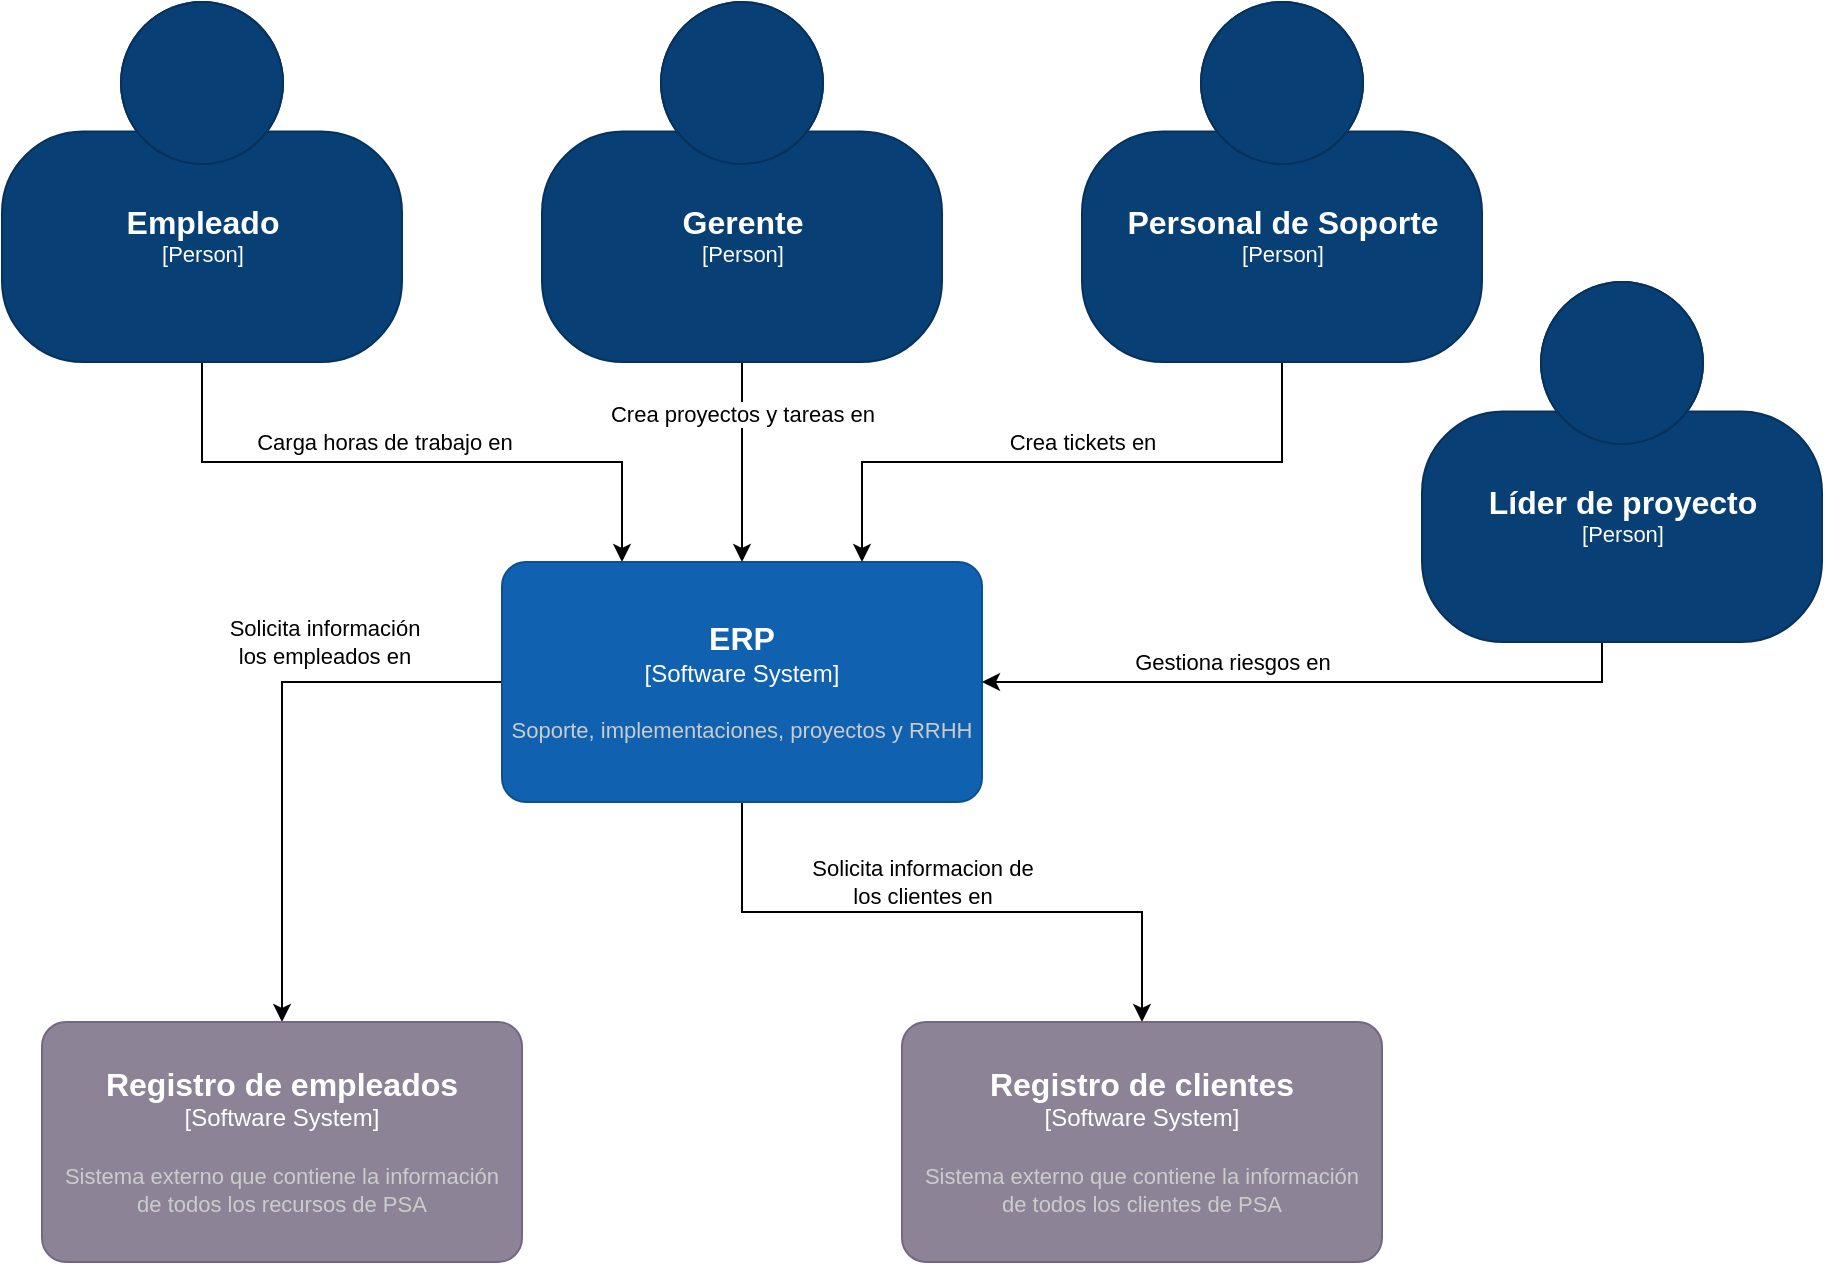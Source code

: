 <mxfile version="20.0.4" type="google" pages="3"><diagram id="c2gQHl9K0qtkYRjDoqpb" name="Nivel 1"><mxGraphModel grid="1" page="0" gridSize="10" guides="1" tooltips="1" connect="1" arrows="1" fold="1" pageScale="1" pageWidth="827" pageHeight="1169" math="0" shadow="0"><root><mxCell id="0"/><mxCell id="1" parent="0"/><mxCell id="YZ6VbFQ10BgJy-KJIsJB-1" style="edgeStyle=orthogonalEdgeStyle;rounded=0;orthogonalLoop=1;jettySize=auto;html=1;entryX=0.25;entryY=0;entryDx=0;entryDy=0;entryPerimeter=0;exitX=0.5;exitY=1;exitDx=0;exitDy=0;exitPerimeter=0;" edge="1" parent="1" source="YZ6VbFQ10BgJy-KJIsJB-3" target="YZ6VbFQ10BgJy-KJIsJB-4"><mxGeometry relative="1" as="geometry"/></mxCell><mxCell id="YZ6VbFQ10BgJy-KJIsJB-2" value="Carga horas de trabajo en" style="edgeLabel;html=1;align=center;verticalAlign=middle;resizable=0;points=[];" connectable="0" vertex="1" parent="YZ6VbFQ10BgJy-KJIsJB-1"><mxGeometry x="-0.242" y="-2" relative="1" as="geometry"><mxPoint x="23" y="-12" as="offset"/></mxGeometry></mxCell><object placeholders="1" c4Name="Empleado" c4Type="Person" c4Description="" label="&lt;font style=&quot;font-size: 16px&quot;&gt;&lt;b&gt;%c4Name%&lt;/b&gt;&lt;/font&gt;&lt;div&gt;[%c4Type%]&lt;/div&gt;&lt;br&gt;&lt;div&gt;&lt;font style=&quot;font-size: 11px&quot;&gt;&lt;font color=&quot;#cccccc&quot;&gt;%c4Description%&lt;/font&gt;&lt;/div&gt;" id="YZ6VbFQ10BgJy-KJIsJB-3"><mxCell style="html=1;fontSize=11;dashed=0;whitespace=wrap;fillColor=#083F75;strokeColor=#06315C;fontColor=#ffffff;shape=mxgraph.c4.person2;align=center;metaEdit=1;points=[[0.5,0,0],[1,0.5,0],[1,0.75,0],[0.75,1,0],[0.5,1,0],[0.25,1,0],[0,0.75,0],[0,0.5,0]];resizable=0;" vertex="1" parent="1"><mxGeometry x="1680" y="-720" width="200" height="180" as="geometry"/></mxCell></object><mxCell id="YZ6VbFQ10BgJy-KJIsJB-22" style="edgeStyle=orthogonalEdgeStyle;rounded=0;orthogonalLoop=1;jettySize=auto;html=1;entryX=0.5;entryY=0;entryDx=0;entryDy=0;entryPerimeter=0;" edge="1" parent="1" source="YZ6VbFQ10BgJy-KJIsJB-4" target="VNffRWnI5bsdoVJlmkHN-1"><mxGeometry relative="1" as="geometry"><mxPoint x="1820" y="-220" as="targetPoint"/><Array as="points"><mxPoint x="1820" y="-380"/></Array></mxGeometry></mxCell><mxCell id="YZ6VbFQ10BgJy-KJIsJB-23" value="&lt;div&gt;Solicita información&lt;/div&gt;&lt;div&gt;los empleados en&lt;br&gt;&lt;/div&gt;" style="edgeLabel;html=1;align=center;verticalAlign=middle;resizable=0;points=[];" connectable="0" vertex="1" parent="YZ6VbFQ10BgJy-KJIsJB-22"><mxGeometry x="-0.25" relative="1" as="geometry"><mxPoint x="16" y="-20" as="offset"/></mxGeometry></mxCell><mxCell id="VNffRWnI5bsdoVJlmkHN-3" style="edgeStyle=orthogonalEdgeStyle;rounded=0;orthogonalLoop=1;jettySize=auto;html=1;" edge="1" parent="1" source="YZ6VbFQ10BgJy-KJIsJB-4" target="VNffRWnI5bsdoVJlmkHN-2"><mxGeometry relative="1" as="geometry"/></mxCell><object placeholders="1" c4Name="ERP " c4Type="Software System" c4Description="Soporte, implementaciones, proyectos y RRHH" label="&lt;font style=&quot;font-size: 16px&quot;&gt;&lt;b&gt;%c4Name%&lt;/b&gt;&lt;/font&gt;&lt;div&gt;[%c4Type%]&lt;/div&gt;&lt;br&gt;&lt;div&gt;&lt;font style=&quot;font-size: 11px&quot;&gt;&lt;font color=&quot;#cccccc&quot;&gt;%c4Description%&lt;/font&gt;&lt;/div&gt;" id="YZ6VbFQ10BgJy-KJIsJB-4"><mxCell style="rounded=1;whiteSpace=wrap;html=1;labelBackgroundColor=none;fillColor=#1061B0;fontColor=#ffffff;align=center;arcSize=10;strokeColor=#0D5091;metaEdit=1;resizable=0;points=[[0.25,0,0],[0.5,0,0],[0.75,0,0],[1,0.25,0],[1,0.5,0],[1,0.75,0],[0.75,1,0],[0.5,1,0],[0.25,1,0],[0,0.75,0],[0,0.5,0],[0,0.25,0]];" vertex="1" parent="1"><mxGeometry x="1930" y="-440" width="240" height="120" as="geometry"/></mxCell></object><mxCell id="YZ6VbFQ10BgJy-KJIsJB-5" style="edgeStyle=orthogonalEdgeStyle;rounded=0;orthogonalLoop=1;jettySize=auto;html=1;" edge="1" parent="1" source="YZ6VbFQ10BgJy-KJIsJB-7" target="YZ6VbFQ10BgJy-KJIsJB-4"><mxGeometry relative="1" as="geometry"/></mxCell><mxCell id="YZ6VbFQ10BgJy-KJIsJB-6" value="&lt;div&gt;Crea proyectos y tareas en&lt;/div&gt;" style="edgeLabel;html=1;align=center;verticalAlign=middle;resizable=0;points=[];" connectable="0" vertex="1" parent="YZ6VbFQ10BgJy-KJIsJB-5"><mxGeometry x="-0.223" y="-1" relative="1" as="geometry"><mxPoint x="1" y="-13" as="offset"/></mxGeometry></mxCell><object placeholders="1" c4Name="Gerente" c4Type="Person" c4Description="" label="&lt;font style=&quot;font-size: 16px&quot;&gt;&lt;b&gt;%c4Name%&lt;/b&gt;&lt;/font&gt;&lt;div&gt;[%c4Type%]&lt;/div&gt;&lt;br&gt;&lt;div&gt;&lt;font style=&quot;font-size: 11px&quot;&gt;&lt;font color=&quot;#cccccc&quot;&gt;%c4Description%&lt;/font&gt;&lt;/div&gt;" id="YZ6VbFQ10BgJy-KJIsJB-7"><mxCell style="html=1;fontSize=11;dashed=0;whitespace=wrap;fillColor=#083F75;strokeColor=#06315C;fontColor=#ffffff;shape=mxgraph.c4.person2;align=center;metaEdit=1;points=[[0.5,0,0],[1,0.5,0],[1,0.75,0],[0.75,1,0],[0.5,1,0],[0.25,1,0],[0,0.75,0],[0,0.5,0]];resizable=0;" vertex="1" parent="1"><mxGeometry x="1950" y="-720" width="200" height="180" as="geometry"/></mxCell></object><mxCell id="YZ6VbFQ10BgJy-KJIsJB-8" style="edgeStyle=orthogonalEdgeStyle;rounded=0;orthogonalLoop=1;jettySize=auto;html=1;entryX=0.75;entryY=0;entryDx=0;entryDy=0;entryPerimeter=0;exitX=0.5;exitY=1;exitDx=0;exitDy=0;exitPerimeter=0;" edge="1" parent="1" source="YZ6VbFQ10BgJy-KJIsJB-10" target="YZ6VbFQ10BgJy-KJIsJB-4"><mxGeometry relative="1" as="geometry"><Array as="points"><mxPoint x="2320" y="-490"/><mxPoint x="2110" y="-490"/></Array></mxGeometry></mxCell><mxCell id="YZ6VbFQ10BgJy-KJIsJB-9" value="Crea tickets en" style="edgeLabel;html=1;align=center;verticalAlign=middle;resizable=0;points=[];" connectable="0" vertex="1" parent="YZ6VbFQ10BgJy-KJIsJB-8"><mxGeometry x="0.213" y="1" relative="1" as="geometry"><mxPoint x="38" y="-11" as="offset"/></mxGeometry></mxCell><object placeholders="1" c4Name="Personal de Soporte" c4Type="Person" c4Description="" label="&lt;font style=&quot;font-size: 16px&quot;&gt;&lt;b&gt;%c4Name%&lt;/b&gt;&lt;/font&gt;&lt;div&gt;[%c4Type%]&lt;/div&gt;&lt;br&gt;&lt;div&gt;&lt;font style=&quot;font-size: 11px&quot;&gt;&lt;font color=&quot;#cccccc&quot;&gt;%c4Description%&lt;/font&gt;&lt;/div&gt;" id="YZ6VbFQ10BgJy-KJIsJB-10"><mxCell style="html=1;fontSize=11;dashed=0;whitespace=wrap;fillColor=#083F75;strokeColor=#06315C;fontColor=#ffffff;shape=mxgraph.c4.person2;align=center;metaEdit=1;points=[[0.5,0,0],[1,0.5,0],[1,0.75,0],[0.75,1,0],[0.5,1,0],[0.25,1,0],[0,0.75,0],[0,0.5,0]];resizable=0;" vertex="1" parent="1"><mxGeometry x="2220" y="-720" width="200" height="180" as="geometry"/></mxCell></object><mxCell id="YZ6VbFQ10BgJy-KJIsJB-18" style="edgeStyle=orthogonalEdgeStyle;rounded=0;orthogonalLoop=1;jettySize=auto;html=1;entryX=1;entryY=0.5;entryDx=0;entryDy=0;entryPerimeter=0;" edge="1" parent="1" source="YZ6VbFQ10BgJy-KJIsJB-14" target="YZ6VbFQ10BgJy-KJIsJB-4"><mxGeometry relative="1" as="geometry"><Array as="points"><mxPoint x="2480" y="-380"/></Array></mxGeometry></mxCell><mxCell id="YZ6VbFQ10BgJy-KJIsJB-19" value="Gestiona riesgos en" style="edgeLabel;html=1;align=center;verticalAlign=middle;resizable=0;points=[];" connectable="0" vertex="1" parent="YZ6VbFQ10BgJy-KJIsJB-18"><mxGeometry x="0.244" y="1" relative="1" as="geometry"><mxPoint y="-11" as="offset"/></mxGeometry></mxCell><object placeholders="1" c4Name="Líder de proyecto" c4Type="Person" c4Description="" label="&lt;font style=&quot;font-size: 16px&quot;&gt;&lt;b&gt;%c4Name%&lt;/b&gt;&lt;/font&gt;&lt;div&gt;[%c4Type%]&lt;/div&gt;&lt;br&gt;&lt;div&gt;&lt;font style=&quot;font-size: 11px&quot;&gt;&lt;font color=&quot;#cccccc&quot;&gt;%c4Description%&lt;/font&gt;&lt;/div&gt;" id="YZ6VbFQ10BgJy-KJIsJB-14"><mxCell style="html=1;fontSize=11;dashed=0;whitespace=wrap;fillColor=#083F75;strokeColor=#06315C;fontColor=#ffffff;shape=mxgraph.c4.person2;align=center;metaEdit=1;points=[[0.5,0,0],[1,0.5,0],[1,0.75,0],[0.75,1,0],[0.5,1,0],[0.25,1,0],[0,0.75,0],[0,0.5,0]];resizable=0;" vertex="1" parent="1"><mxGeometry x="2390" y="-580" width="200" height="180" as="geometry"/></mxCell></object><object placeholders="1" c4Name="Registro de empleados" c4Type="Software System" c4Description="Sistema externo que contiene la información&#xA;de todos los recursos de PSA" label="&lt;font style=&quot;font-size: 16px&quot;&gt;&lt;b&gt;%c4Name%&lt;/b&gt;&lt;/font&gt;&lt;div&gt;[%c4Type%]&lt;/div&gt;&lt;br&gt;&lt;div&gt;&lt;font style=&quot;font-size: 11px&quot;&gt;&lt;font color=&quot;#cccccc&quot;&gt;%c4Description%&lt;/font&gt;&lt;/div&gt;" id="VNffRWnI5bsdoVJlmkHN-1"><mxCell style="rounded=1;whiteSpace=wrap;html=1;labelBackgroundColor=none;fillColor=#8C8496;fontColor=#ffffff;align=center;arcSize=10;strokeColor=#736782;metaEdit=1;resizable=0;points=[[0.25,0,0],[0.5,0,0],[0.75,0,0],[1,0.25,0],[1,0.5,0],[1,0.75,0],[0.75,1,0],[0.5,1,0],[0.25,1,0],[0,0.75,0],[0,0.5,0],[0,0.25,0]];" vertex="1" parent="1"><mxGeometry x="1700" y="-210" width="240" height="120" as="geometry"/></mxCell></object><object placeholders="1" c4Name="Registro de clientes" c4Type="Software System" c4Description="Sistema externo que contiene la información&#xA;de todos los clientes de PSA" label="&lt;font style=&quot;font-size: 16px&quot;&gt;&lt;b&gt;%c4Name%&lt;/b&gt;&lt;/font&gt;&lt;div&gt;[%c4Type%]&lt;/div&gt;&lt;br&gt;&lt;div&gt;&lt;font style=&quot;font-size: 11px&quot;&gt;&lt;font color=&quot;#cccccc&quot;&gt;%c4Description%&lt;/font&gt;&lt;/div&gt;" id="VNffRWnI5bsdoVJlmkHN-2"><mxCell style="rounded=1;whiteSpace=wrap;html=1;labelBackgroundColor=none;fillColor=#8C8496;fontColor=#ffffff;align=center;arcSize=10;strokeColor=#736782;metaEdit=1;resizable=0;points=[[0.25,0,0],[0.5,0,0],[0.75,0,0],[1,0.25,0],[1,0.5,0],[1,0.75,0],[0.75,1,0],[0.5,1,0],[0.25,1,0],[0,0.75,0],[0,0.5,0],[0,0.25,0]];" vertex="1" parent="1"><mxGeometry x="2130" y="-210" width="240" height="120" as="geometry"/></mxCell></object><mxCell id="5siQgLDPJXGJTKqJ56ab-1" value="Solicita informacion de&lt;br&gt;los clientes en" style="edgeLabel;html=1;align=center;verticalAlign=middle;resizable=0;points=[];" connectable="0" vertex="1" parent="1"><mxGeometry x="2140" y="-280" as="geometry"/></mxCell></root></mxGraphModel></diagram><diagram id="Klw5wzh-Q7AFigB8cBhD" name="Nivel 2"><mxGraphModel grid="1" page="0" gridSize="10" guides="1" tooltips="1" connect="1" arrows="1" fold="1" pageScale="1" pageWidth="827" pageHeight="1169" math="0" shadow="0"><root><mxCell id="0"/><mxCell id="1" parent="0"/><mxCell id="RcrQ2dLJQvS3OSSPdKC--1" style="edgeStyle=orthogonalEdgeStyle;rounded=0;orthogonalLoop=1;jettySize=auto;html=1;" edge="1" parent="1" source="RcrQ2dLJQvS3OSSPdKC--2" target="RcrQ2dLJQvS3OSSPdKC--23"><mxGeometry relative="1" as="geometry"><mxPoint x="220" y="40" as="targetPoint"/></mxGeometry></mxCell><object placeholders="1" c4Name="Empleado de PSA" c4Type="Person" c4Description="" label="&lt;font style=&quot;font-size: 16px&quot;&gt;&lt;b&gt;%c4Name%&lt;/b&gt;&lt;/font&gt;&lt;div&gt;[%c4Type%]&lt;/div&gt;&lt;br&gt;&lt;div&gt;&lt;font style=&quot;font-size: 11px&quot;&gt;&lt;font color=&quot;#cccccc&quot;&gt;%c4Description%&lt;/font&gt;&lt;/div&gt;" id="RcrQ2dLJQvS3OSSPdKC--2"><mxCell style="html=1;fontSize=11;dashed=0;whitespace=wrap;fillColor=#083F75;strokeColor=#06315C;fontColor=#ffffff;shape=mxgraph.c4.person2;align=center;metaEdit=1;points=[[0.5,0,0],[1,0.5,0],[1,0.75,0],[0.75,1,0],[0.5,1,0],[0.25,1,0],[0,0.75,0],[0,0.5,0]];resizable=0;" vertex="1" parent="1"><mxGeometry x="120" y="-280" width="200" height="180" as="geometry"/></mxCell></object><object placeholders="1" c4Name="Registro de empleados" c4Type="Software System" c4Description="Sistema externo que contiene la información&#xA;de todos los recursos de PSA" label="&lt;font style=&quot;font-size: 16px&quot;&gt;&lt;b&gt;%c4Name%&lt;/b&gt;&lt;/font&gt;&lt;div&gt;[%c4Type%]&lt;/div&gt;&lt;br&gt;&lt;div&gt;&lt;font style=&quot;font-size: 11px&quot;&gt;&lt;font color=&quot;#cccccc&quot;&gt;%c4Description%&lt;/font&gt;&lt;/div&gt;" id="RcrQ2dLJQvS3OSSPdKC--3"><mxCell style="rounded=1;whiteSpace=wrap;html=1;labelBackgroundColor=none;fillColor=#8C8496;fontColor=#ffffff;align=center;arcSize=10;strokeColor=#736782;metaEdit=1;resizable=0;points=[[0.25,0,0],[0.5,0,0],[0.75,0,0],[1,0.25,0],[1,0.5,0],[1,0.75,0],[0.75,1,0],[0.5,1,0],[0.25,1,0],[0,0.75,0],[0,0.5,0],[0,0.25,0]];" vertex="1" parent="1"><mxGeometry x="-500" y="-210" width="240" height="120" as="geometry"/></mxCell></object><mxCell id="RcrQ2dLJQvS3OSSPdKC--4" style="edgeStyle=orthogonalEdgeStyle;rounded=0;orthogonalLoop=1;jettySize=auto;html=1;entryX=0;entryY=0.5;entryDx=0;entryDy=0;entryPerimeter=0;exitX=1;exitY=0.5;exitDx=0;exitDy=0;exitPerimeter=0;" edge="1" parent="1" source="RcrQ2dLJQvS3OSSPdKC--8" target="RcrQ2dLJQvS3OSSPdKC--31"><mxGeometry relative="1" as="geometry"><Array as="points"><mxPoint x="850" y="170"/><mxPoint x="850" y="170"/></Array></mxGeometry></mxCell><mxCell id="RcrQ2dLJQvS3OSSPdKC--5" value="&lt;div&gt;Lee y&amp;nbsp;&lt;/div&gt;&lt;div&gt;escribe a&lt;/div&gt;" style="edgeLabel;html=1;align=center;verticalAlign=middle;resizable=0;points=[];" connectable="0" vertex="1" parent="RcrQ2dLJQvS3OSSPdKC--4"><mxGeometry x="-0.247" y="-3" relative="1" as="geometry"><mxPoint x="-9" y="-7" as="offset"/></mxGeometry></mxCell><mxCell id="RcrQ2dLJQvS3OSSPdKC--6" style="edgeStyle=orthogonalEdgeStyle;rounded=0;orthogonalLoop=1;jettySize=auto;html=1;entryX=1;entryY=0.5;entryDx=0;entryDy=0;entryPerimeter=0;exitX=0.5;exitY=1;exitDx=0;exitDy=0;exitPerimeter=0;" edge="1" parent="1" source="RcrQ2dLJQvS3OSSPdKC--8" target="RcrQ2dLJQvS3OSSPdKC--13"><mxGeometry relative="1" as="geometry"><Array as="points"><mxPoint x="620" y="370"/></Array></mxGeometry></mxCell><mxCell id="RcrQ2dLJQvS3OSSPdKC--7" value="Crea tareas en" style="edgeLabel;html=1;align=center;verticalAlign=middle;resizable=0;points=[];" connectable="0" vertex="1" parent="RcrQ2dLJQvS3OSSPdKC--6"><mxGeometry x="0.052" y="-1" relative="1" as="geometry"><mxPoint x="-125" y="11" as="offset"/></mxGeometry></mxCell><mxCell id="lan6sknGLDDDb36CEByO-7" style="edgeStyle=orthogonalEdgeStyle;rounded=0;orthogonalLoop=1;jettySize=auto;html=1;exitX=0.75;exitY=0;exitDx=0;exitDy=0;exitPerimeter=0;entryX=0.5;entryY=1;entryDx=0;entryDy=0;entryPerimeter=0;fontSize=11;" edge="1" parent="1" source="RcrQ2dLJQvS3OSSPdKC--8" target="lan6sknGLDDDb36CEByO-5"><mxGeometry relative="1" as="geometry"><Array as="points"><mxPoint x="680" y="10"/><mxPoint x="850" y="10"/></Array></mxGeometry></mxCell><mxCell id="lan6sknGLDDDb36CEByO-8" value="Obtiene clientes desde" style="edgeLabel;html=1;align=center;verticalAlign=middle;resizable=0;points=[];fontSize=11;" connectable="0" vertex="1" parent="lan6sknGLDDDb36CEByO-7"><mxGeometry x="-0.553" y="4" relative="1" as="geometry"><mxPoint x="4" y="22" as="offset"/></mxGeometry></mxCell><object placeholders="1" c4Name="Modulo de Soporte" c4Type="Container" c4Technology="Fastapi" c4Description="Es el área responsable de atender consultas de los usuarios de los productos&#xA;y de supervisar la resolución de incidentes." label="&lt;font style=&quot;font-size: 16px&quot;&gt;&lt;b&gt;%c4Name%&lt;/b&gt;&lt;/font&gt;&lt;div&gt;[%c4Type%: %c4Technology%]&lt;/div&gt;&lt;br&gt;&lt;div&gt;&lt;font style=&quot;font-size: 11px&quot;&gt;&lt;font color=&quot;#E6E6E6&quot;&gt;%c4Description%&lt;/font&gt;&lt;/div&gt;" id="RcrQ2dLJQvS3OSSPdKC--8"><mxCell style="rounded=1;whiteSpace=wrap;html=1;fontSize=11;labelBackgroundColor=none;fillColor=#23A2D9;fontColor=#ffffff;align=center;arcSize=10;strokeColor=#0E7DAD;metaEdit=1;resizable=0;points=[[0.25,0,0],[0.5,0,0],[0.75,0,0],[1,0.25,0],[1,0.5,0],[1,0.75,0],[0.75,1,0],[0.5,1,0],[0.25,1,0],[0,0.75,0],[0,0.5,0],[0,0.25,0]];" vertex="1" parent="1"><mxGeometry x="500" y="110" width="240" height="120" as="geometry"/></mxCell></object><mxCell id="RcrQ2dLJQvS3OSSPdKC--9" style="edgeStyle=orthogonalEdgeStyle;rounded=0;orthogonalLoop=1;jettySize=auto;html=1;" edge="1" parent="1" source="RcrQ2dLJQvS3OSSPdKC--13" target="RcrQ2dLJQvS3OSSPdKC--34"><mxGeometry relative="1" as="geometry"/></mxCell><mxCell id="RcrQ2dLJQvS3OSSPdKC--10" value="Lee y escribe a" style="edgeLabel;html=1;align=center;verticalAlign=middle;resizable=0;points=[];" connectable="0" vertex="1" parent="RcrQ2dLJQvS3OSSPdKC--9"><mxGeometry x="-0.136" y="1" relative="1" as="geometry"><mxPoint x="-1" y="-1" as="offset"/></mxGeometry></mxCell><mxCell id="RcrQ2dLJQvS3OSSPdKC--11" style="edgeStyle=orthogonalEdgeStyle;rounded=0;orthogonalLoop=1;jettySize=auto;html=1;entryX=0.526;entryY=0.992;entryDx=0;entryDy=0;entryPerimeter=0;exitX=0;exitY=0.5;exitDx=0;exitDy=0;exitPerimeter=0;" edge="1" parent="1" source="RcrQ2dLJQvS3OSSPdKC--13" target="RcrQ2dLJQvS3OSSPdKC--17"><mxGeometry relative="1" as="geometry"><Array as="points"><mxPoint x="-214" y="370"/></Array><mxPoint x="630" y="230" as="sourcePoint"/></mxGeometry></mxCell><mxCell id="lan6sknGLDDDb36CEByO-4" value="&lt;font style=&quot;font-size: 11px;&quot;&gt;Asigna recursos de&lt;/font&gt;" style="edgeLabel;html=1;align=center;verticalAlign=middle;resizable=0;points=[];fontSize=13;" connectable="0" vertex="1" parent="RcrQ2dLJQvS3OSSPdKC--11"><mxGeometry x="-0.618" y="1" relative="1" as="geometry"><mxPoint x="-99" y="-1" as="offset"/></mxGeometry></mxCell><object placeholders="1" c4Name="Modulo de Proyectos" c4Type="Container" c4Technology="FastAPI" c4Description="Se encarga del manejo de proyectos  y administracion de tareas dentro de los proyectos." label="&lt;font style=&quot;font-size: 16px&quot;&gt;&lt;b&gt;%c4Name%&lt;/b&gt;&lt;/font&gt;&lt;div&gt;[%c4Type%: %c4Technology%]&lt;/div&gt;&lt;br&gt;&lt;div&gt;&lt;font style=&quot;font-size: 11px&quot;&gt;&lt;font color=&quot;#E6E6E6&quot;&gt;%c4Description%&lt;/font&gt;&lt;/div&gt;" id="RcrQ2dLJQvS3OSSPdKC--13"><mxCell style="rounded=1;whiteSpace=wrap;html=1;fontSize=11;labelBackgroundColor=none;fillColor=#23A2D9;fontColor=#ffffff;align=center;arcSize=10;strokeColor=#0E7DAD;metaEdit=1;resizable=0;points=[[0.25,0,0],[0.5,0,0],[0.75,0,0],[1,0.25,0],[1,0.5,0],[1,0.75,0],[0.75,1,0],[0.5,1,0],[0.25,1,0],[0,0.75,0],[0,0.5,0],[0,0.25,0]];" vertex="1" parent="1"><mxGeometry x="100" y="310" width="240" height="120" as="geometry"/></mxCell></object><mxCell id="RcrQ2dLJQvS3OSSPdKC--14" style="edgeStyle=orthogonalEdgeStyle;rounded=0;orthogonalLoop=1;jettySize=auto;html=1;" edge="1" parent="1" source="RcrQ2dLJQvS3OSSPdKC--17" target="RcrQ2dLJQvS3OSSPdKC--26"><mxGeometry relative="1" as="geometry"/></mxCell><mxCell id="StYJq3S582Ho-zK19889-1" value="Lee y escribe a" style="edgeLabel;html=1;align=center;verticalAlign=middle;resizable=0;points=[];" connectable="0" vertex="1" parent="RcrQ2dLJQvS3OSSPdKC--14"><mxGeometry x="-0.228" y="1" relative="1" as="geometry"><mxPoint x="-6" y="-1" as="offset"/></mxGeometry></mxCell><mxCell id="RcrQ2dLJQvS3OSSPdKC--16" style="edgeStyle=orthogonalEdgeStyle;rounded=0;orthogonalLoop=1;jettySize=auto;html=1;entryX=0.5;entryY=1;entryDx=0;entryDy=0;entryPerimeter=0;" edge="1" parent="1" source="RcrQ2dLJQvS3OSSPdKC--17" target="RcrQ2dLJQvS3OSSPdKC--3"><mxGeometry relative="1" as="geometry"><Array as="points"><mxPoint x="-280" y="-60"/><mxPoint x="-380" y="-60"/></Array></mxGeometry></mxCell><mxCell id="lan6sknGLDDDb36CEByO-6" value="Obtiene recursos&amp;nbsp;&lt;br&gt;de" style="edgeLabel;html=1;align=center;verticalAlign=middle;resizable=0;points=[];fontSize=11;" connectable="0" vertex="1" parent="RcrQ2dLJQvS3OSSPdKC--16"><mxGeometry x="-0.378" relative="1" as="geometry"><mxPoint as="offset"/></mxGeometry></mxCell><mxCell id="lan6sknGLDDDb36CEByO-3" style="edgeStyle=orthogonalEdgeStyle;rounded=0;orthogonalLoop=1;jettySize=auto;html=1;exitX=0.75;exitY=1;exitDx=0;exitDy=0;exitPerimeter=0;entryX=0;entryY=0.25;entryDx=0;entryDy=0;entryPerimeter=0;fontSize=13;" edge="1" parent="1" source="RcrQ2dLJQvS3OSSPdKC--17" target="RcrQ2dLJQvS3OSSPdKC--13"><mxGeometry relative="1" as="geometry"/></mxCell><mxCell id="StYJq3S582Ho-zK19889-2" value="Carga horas en tareas de&amp;nbsp;" style="edgeLabel;html=1;align=center;verticalAlign=middle;resizable=0;points=[];" connectable="0" vertex="1" parent="lan6sknGLDDDb36CEByO-3"><mxGeometry x="0.026" y="3" relative="1" as="geometry"><mxPoint as="offset"/></mxGeometry></mxCell><object placeholders="1" c4Name="Módulo de RRHH" c4Type="Container" c4Technology="FastAPI" c4Description="Módulo que lista todos los recursos de PSA y carga horas de los recursos a tareas" label="&lt;font style=&quot;font-size: 16px&quot;&gt;&lt;b&gt;%c4Name%&lt;/b&gt;&lt;/font&gt;&lt;div&gt;[%c4Type%: %c4Technology%]&lt;/div&gt;&lt;br&gt;&lt;div&gt;&lt;font style=&quot;font-size: 11px&quot;&gt;&lt;font color=&quot;#E6E6E6&quot;&gt;%c4Description%&lt;/font&gt;&lt;/div&gt;" id="RcrQ2dLJQvS3OSSPdKC--17"><mxCell style="rounded=1;whiteSpace=wrap;html=1;fontSize=11;labelBackgroundColor=none;fillColor=#23A2D9;fontColor=#ffffff;align=center;arcSize=10;strokeColor=#0E7DAD;metaEdit=1;resizable=0;points=[[0.25,0,0],[0.5,0,0],[0.75,0,0],[1,0.25,0],[1,0.5,0],[1,0.75,0],[0.75,1,0],[0.5,1,0],[0.25,1,0],[0,0.75,0],[0,0.5,0],[0,0.25,0]];" vertex="1" parent="1"><mxGeometry x="-340" y="140" width="240" height="120" as="geometry"/></mxCell></object><mxCell id="RcrQ2dLJQvS3OSSPdKC--18" style="edgeStyle=orthogonalEdgeStyle;rounded=0;orthogonalLoop=1;jettySize=auto;html=1;entryX=0.5;entryY=0;entryDx=0;entryDy=0;entryPerimeter=0;" edge="1" parent="1" source="RcrQ2dLJQvS3OSSPdKC--23" target="RcrQ2dLJQvS3OSSPdKC--17"><mxGeometry relative="1" as="geometry"/></mxCell><mxCell id="RcrQ2dLJQvS3OSSPdKC--19" value="&lt;div&gt;Obtiene recursos y horas cargadas de&lt;/div&gt;" style="edgeLabel;html=1;align=center;verticalAlign=middle;resizable=0;points=[];" connectable="0" vertex="1" parent="RcrQ2dLJQvS3OSSPdKC--18"><mxGeometry x="-0.07" y="2" relative="1" as="geometry"><mxPoint as="offset"/></mxGeometry></mxCell><mxCell id="RcrQ2dLJQvS3OSSPdKC--20" style="edgeStyle=orthogonalEdgeStyle;rounded=0;orthogonalLoop=1;jettySize=auto;html=1;entryX=0.5;entryY=0;entryDx=0;entryDy=0;entryPerimeter=0;exitX=1;exitY=0.5;exitDx=0;exitDy=0;exitPerimeter=0;" edge="1" parent="1" source="RcrQ2dLJQvS3OSSPdKC--23" target="RcrQ2dLJQvS3OSSPdKC--8"><mxGeometry relative="1" as="geometry"><Array as="points"><mxPoint x="620" y="60"/></Array></mxGeometry></mxCell><mxCell id="RcrQ2dLJQvS3OSSPdKC--21" value="&lt;div&gt;Obtiene tickets y productos desde&lt;/div&gt;" style="edgeLabel;html=1;align=center;verticalAlign=middle;resizable=0;points=[];" connectable="0" vertex="1" parent="RcrQ2dLJQvS3OSSPdKC--20"><mxGeometry x="-0.597" y="2" relative="1" as="geometry"><mxPoint x="54" y="12" as="offset"/></mxGeometry></mxCell><mxCell id="RcrQ2dLJQvS3OSSPdKC--22" style="edgeStyle=orthogonalEdgeStyle;rounded=0;orthogonalLoop=1;jettySize=auto;html=1;exitX=0.5;exitY=1;exitDx=0;exitDy=0;exitPerimeter=0;entryX=0.5;entryY=0;entryDx=0;entryDy=0;entryPerimeter=0;" edge="1" parent="1" source="RcrQ2dLJQvS3OSSPdKC--23" target="RcrQ2dLJQvS3OSSPdKC--13"><mxGeometry relative="1" as="geometry"><Array as="points"><mxPoint x="220" y="300"/><mxPoint x="220" y="300"/></Array><mxPoint x="230" y="300" as="targetPoint"/></mxGeometry></mxCell><mxCell id="lan6sknGLDDDb36CEByO-2" value="&lt;font style=&quot;font-size: 11px;&quot;&gt;Obtiene proyectos y tareas desde&lt;/font&gt;" style="edgeLabel;html=1;align=center;verticalAlign=middle;resizable=0;points=[];fontSize=13;" connectable="0" vertex="1" parent="RcrQ2dLJQvS3OSSPdKC--22"><mxGeometry x="-0.74" relative="1" as="geometry"><mxPoint y="45" as="offset"/></mxGeometry></mxCell><object placeholders="1" c4Name="Aplicación web" c4Type="Web" c4Technology="React y Typescript" c4Description="" label="&lt;font style=&quot;font-size: 16px&quot;&gt;&lt;b&gt;%c4Name%&lt;/b&gt;&lt;/font&gt;&lt;div&gt;[%c4Type%: %c4Technology%]&lt;/div&gt;&lt;br&gt;&lt;div&gt;&lt;font style=&quot;font-size: 11px&quot;&gt;&lt;font color=&quot;#E6E6E6&quot;&gt;%c4Description%&lt;/font&gt;&lt;/div&gt;" id="RcrQ2dLJQvS3OSSPdKC--23"><mxCell style="rounded=1;whiteSpace=wrap;html=1;fontSize=11;labelBackgroundColor=none;fillColor=#23A2D9;fontColor=#ffffff;align=center;arcSize=10;strokeColor=#0E7DAD;metaEdit=1;resizable=0;points=[[0.25,0,0],[0.5,0,0],[0.75,0,0],[1,0.25,0],[1,0.5,0],[1,0.75,0],[0.75,1,0],[0.5,1,0],[0.25,1,0],[0,0.75,0],[0,0.5,0],[0,0.25,0]];" vertex="1" parent="1"><mxGeometry x="100" width="240" height="120" as="geometry"/></mxCell></object><mxCell id="RcrQ2dLJQvS3OSSPdKC--24" style="edgeStyle=orthogonalEdgeStyle;rounded=0;orthogonalLoop=1;jettySize=auto;html=1;entryX=0.097;entryY=0.002;entryDx=0;entryDy=0;entryPerimeter=0;exitX=0.5;exitY=1;exitDx=0;exitDy=0;exitPerimeter=0;" edge="1" parent="1" source="RcrQ2dLJQvS3OSSPdKC--25" target="RcrQ2dLJQvS3OSSPdKC--23"><mxGeometry relative="1" as="geometry"><Array as="points"><mxPoint x="-10" y="-40"/><mxPoint x="123" y="-40"/></Array></mxGeometry></mxCell><object placeholders="1" c4Name="Personal de Soporte" c4Type="Person" c4Description="" label="&lt;font style=&quot;font-size: 16px&quot;&gt;&lt;b&gt;%c4Name%&lt;/b&gt;&lt;/font&gt;&lt;div&gt;[%c4Type%]&lt;/div&gt;&lt;br&gt;&lt;div&gt;&lt;font style=&quot;font-size: 11px&quot;&gt;&lt;font color=&quot;#cccccc&quot;&gt;%c4Description%&lt;/font&gt;&lt;/div&gt;" id="RcrQ2dLJQvS3OSSPdKC--25"><mxCell style="html=1;fontSize=11;dashed=0;whitespace=wrap;fillColor=#083F75;strokeColor=#06315C;fontColor=#ffffff;shape=mxgraph.c4.person2;align=center;metaEdit=1;points=[[0.5,0,0],[1,0.5,0],[1,0.75,0],[0.75,1,0],[0.5,1,0],[0.25,1,0],[0,0.75,0],[0,0.5,0]];resizable=0;" vertex="1" parent="1"><mxGeometry x="-110" y="-280" width="200" height="180" as="geometry"/></mxCell></object><object placeholders="1" c4Type="Database" c4Container="Container" c4Technology="PostgreSQL" c4Description="" label="&lt;font style=&quot;font-size: 16px&quot;&gt;&lt;b&gt;%c4Type%&lt;/font&gt;&lt;div&gt;[%c4Container%:&amp;nbsp;%c4Technology%]&lt;/div&gt;&lt;br&gt;&lt;div&gt;&lt;font style=&quot;font-size: 11px&quot;&gt;&lt;font color=&quot;#E6E6E6&quot;&gt;%c4Description%&lt;/font&gt;&lt;/div&gt;" id="RcrQ2dLJQvS3OSSPdKC--26"><mxCell style="shape=cylinder3;size=15;whiteSpace=wrap;html=1;boundedLbl=1;rounded=0;labelBackgroundColor=none;fillColor=#23A2D9;fontSize=12;fontColor=#ffffff;align=center;strokeColor=#0E7DAD;metaEdit=1;points=[[0.5,0,0],[1,0.25,0],[1,0.5,0],[1,0.75,0],[0.5,1,0],[0,0.75,0],[0,0.5,0],[0,0.25,0]];resizable=0;" vertex="1" parent="1"><mxGeometry x="-720" y="140" width="240" height="120" as="geometry"/></mxCell></object><mxCell id="RcrQ2dLJQvS3OSSPdKC--27" value="Carga horas de trabajo y &lt;br&gt;crea tareas en" style="edgeLabel;html=1;align=center;verticalAlign=middle;resizable=0;points=[];" connectable="0" vertex="1" parent="1"><mxGeometry x="219.997" y="-70" as="geometry"/></mxCell><mxCell id="RcrQ2dLJQvS3OSSPdKC--28" style="edgeStyle=orthogonalEdgeStyle;rounded=0;orthogonalLoop=1;jettySize=auto;html=1;entryX=0.821;entryY=0;entryDx=0;entryDy=0;entryPerimeter=0;" edge="1" parent="1" source="RcrQ2dLJQvS3OSSPdKC--30" target="RcrQ2dLJQvS3OSSPdKC--23"><mxGeometry relative="1" as="geometry"><Array as="points"><mxPoint x="450" y="-50"/><mxPoint x="297" y="-50"/></Array></mxGeometry></mxCell><mxCell id="RcrQ2dLJQvS3OSSPdKC--29" value="Crea proyectos y&lt;br&gt;gestiona riesgos en" style="edgeLabel;html=1;align=center;verticalAlign=middle;resizable=0;points=[];" connectable="0" vertex="1" parent="RcrQ2dLJQvS3OSSPdKC--28"><mxGeometry x="-0.75" y="-2" relative="1" as="geometry"><mxPoint x="2" y="-12" as="offset"/></mxGeometry></mxCell><object placeholders="1" c4Name="Líder de proyecto" c4Type="Person" c4Description="" label="&lt;font style=&quot;font-size: 16px&quot;&gt;&lt;b&gt;%c4Name%&lt;/b&gt;&lt;/font&gt;&lt;div&gt;[%c4Type%]&lt;/div&gt;&lt;br&gt;&lt;div&gt;&lt;font style=&quot;font-size: 11px&quot;&gt;&lt;font color=&quot;#cccccc&quot;&gt;%c4Description%&lt;/font&gt;&lt;/div&gt;" id="RcrQ2dLJQvS3OSSPdKC--30"><mxCell style="html=1;fontSize=11;dashed=0;whitespace=wrap;fillColor=#083F75;strokeColor=#06315C;fontColor=#ffffff;shape=mxgraph.c4.person2;align=center;metaEdit=1;points=[[0.5,0,0],[1,0.5,0],[1,0.75,0],[0.75,1,0],[0.5,1,0],[0.25,1,0],[0,0.75,0],[0,0.5,0]];resizable=0;" vertex="1" parent="1"><mxGeometry x="350" y="-280" width="200" height="180" as="geometry"/></mxCell></object><object placeholders="1" c4Type="Database" c4Container="Container" c4Technology="Postgres" c4Description="" label="&lt;font style=&quot;font-size: 16px&quot;&gt;&lt;b&gt;%c4Type%&lt;/font&gt;&lt;div&gt;[%c4Container%:&amp;nbsp;%c4Technology%]&lt;/div&gt;&lt;br&gt;&lt;div&gt;&lt;font style=&quot;font-size: 11px&quot;&gt;&lt;font color=&quot;#E6E6E6&quot;&gt;%c4Description%&lt;/font&gt;&lt;/div&gt;" id="RcrQ2dLJQvS3OSSPdKC--31"><mxCell style="shape=cylinder3;size=15;whiteSpace=wrap;html=1;boundedLbl=1;rounded=0;labelBackgroundColor=none;fillColor=#23A2D9;fontSize=12;fontColor=#ffffff;align=center;strokeColor=#0E7DAD;metaEdit=1;points=[[0.5,0,0],[1,0.25,0],[1,0.5,0],[1,0.75,0],[0.5,1,0],[0,0.75,0],[0,0.5,0],[0,0.25,0]];resizable=0;" vertex="1" parent="1"><mxGeometry x="850" y="110" width="240" height="120" as="geometry"/></mxCell></object><object placeholders="1" c4Name="ERP" c4Type="" c4Application="Software" label="&lt;font style=&quot;font-size: 16px&quot;&gt;&lt;b&gt;&lt;div style=&quot;text-align: left&quot;&gt;%c4Name%&lt;/div&gt;&lt;/b&gt;&lt;/font&gt;&lt;div style=&quot;text-align: left&quot;&gt;[%c4Application%]&lt;/div&gt;" id="RcrQ2dLJQvS3OSSPdKC--32"><mxCell style="rounded=1;fontSize=11;whiteSpace=wrap;html=1;dashed=1;arcSize=20;fillColor=none;strokeColor=#666666;fontColor=#333333;labelBackgroundColor=none;align=left;verticalAlign=bottom;labelBorderColor=none;spacingTop=0;spacing=10;dashPattern=8 4;metaEdit=1;rotatable=0;perimeter=rectanglePerimeter;noLabel=0;labelPadding=0;allowArrows=0;connectable=0;expand=0;recursiveResize=0;editable=1;pointerEvents=0;absoluteArcSize=1;points=[[0.25,0,0],[0.5,0,0],[0.75,0,0],[1,0.25,0],[1,0.5,0],[1,0.75,0],[0.75,1,0],[0.5,1,0],[0.25,1,0],[0,0.75,0],[0,0.5,0],[0,0.25,0]];" vertex="1" parent="1"><mxGeometry x="-760" y="-30" width="1880" height="680" as="geometry"/></mxCell></object><mxCell id="RcrQ2dLJQvS3OSSPdKC--33" value="Crea tickets en" style="edgeLabel;html=1;align=center;verticalAlign=middle;resizable=0;points=[];" connectable="0" vertex="1" parent="1"><mxGeometry x="-9.095e-13" y="-70.0" as="geometry"><mxPoint x="-20" y="-6" as="offset"/></mxGeometry></mxCell><object placeholders="1" c4Type="Database" c4Container="Container" c4Technology="PostgreSQL" c4Description="" label="&lt;font style=&quot;font-size: 16px&quot;&gt;&lt;b&gt;%c4Type%&lt;/font&gt;&lt;div&gt;[%c4Container%:&amp;nbsp;%c4Technology%]&lt;/div&gt;&lt;br&gt;&lt;div&gt;&lt;font style=&quot;font-size: 11px&quot;&gt;&lt;font color=&quot;#E6E6E6&quot;&gt;%c4Description%&lt;/font&gt;&lt;/div&gt;" id="RcrQ2dLJQvS3OSSPdKC--34"><mxCell style="shape=cylinder3;size=15;whiteSpace=wrap;html=1;boundedLbl=1;rounded=0;labelBackgroundColor=none;fillColor=#23A2D9;fontSize=12;fontColor=#ffffff;align=center;strokeColor=#0E7DAD;metaEdit=1;points=[[0.5,0,0],[1,0.25,0],[1,0.5,0],[1,0.75,0],[0.5,1,0],[0,0.75,0],[0,0.5,0],[0,0.25,0]];resizable=0;" vertex="1" parent="1"><mxGeometry x="100" y="480" width="240" height="120" as="geometry"/></mxCell></object><object placeholders="1" c4Name="Registro de clientes" c4Type="Software System" c4Description="Sistema externo que contiene la información&#xA;de todos los clientes de PSA" label="&lt;font style=&quot;font-size: 16px&quot;&gt;&lt;b&gt;%c4Name%&lt;/b&gt;&lt;/font&gt;&lt;div&gt;[%c4Type%]&lt;/div&gt;&lt;br&gt;&lt;div&gt;&lt;font style=&quot;font-size: 11px&quot;&gt;&lt;font color=&quot;#cccccc&quot;&gt;%c4Description%&lt;/font&gt;&lt;/div&gt;" id="lan6sknGLDDDb36CEByO-5"><mxCell style="rounded=1;whiteSpace=wrap;html=1;labelBackgroundColor=none;fillColor=#8C8496;fontColor=#ffffff;align=center;arcSize=10;strokeColor=#736782;metaEdit=1;resizable=0;points=[[0.25,0,0],[0.5,0,0],[0.75,0,0],[1,0.25,0],[1,0.5,0],[1,0.75,0],[0.75,1,0],[0.5,1,0],[0.25,1,0],[0,0.75,0],[0,0.5,0],[0,0.25,0]];" vertex="1" parent="1"><mxGeometry x="730" y="-210" width="240" height="120" as="geometry"/></mxCell></object></root></mxGraphModel></diagram><diagram id="Z5JQrR8GXj4deYzGifGq" name="Modelo de dominio"><mxGraphModel grid="1" page="0" gridSize="10" guides="1" tooltips="1" connect="1" arrows="1" fold="1" pageScale="1" pageWidth="827" pageHeight="1169" background="none" math="0" shadow="0"><root><mxCell id="0"/><mxCell id="1" parent="0"/><mxCell id="_gqiYtscJoWbXVZoVgif-1" value="Cliente" style="swimlane;fontStyle=2;align=center;verticalAlign=top;childLayout=stackLayout;horizontal=1;startSize=26;horizontalStack=0;resizeParent=1;resizeLast=0;collapsible=1;marginBottom=0;rounded=0;shadow=0;strokeWidth=1;" vertex="1" parent="1"><mxGeometry x="-55" y="110" width="160" height="50" as="geometry"><mxRectangle x="230" y="140" width="160" height="26" as="alternateBounds"/></mxGeometry></mxCell><mxCell id="_gqiYtscJoWbXVZoVgif-2" value="id {id}" style="text;align=left;verticalAlign=top;spacingLeft=4;spacingRight=4;overflow=hidden;rotatable=0;points=[[0,0.5],[1,0.5]];portConstraint=eastwest;" vertex="1" parent="_gqiYtscJoWbXVZoVgif-1"><mxGeometry y="26" width="160" height="24" as="geometry"/></mxCell><mxCell id="_gqiYtscJoWbXVZoVgif-58" style="edgeStyle=orthogonalEdgeStyle;rounded=0;orthogonalLoop=1;jettySize=auto;html=1;endArrow=none;endFill=0;" edge="1" parent="1" source="_gqiYtscJoWbXVZoVgif-7" target="pAvUpNDEs5t-4jjemmoM-2"><mxGeometry relative="1" as="geometry"><mxPoint x="220" y="280" as="targetPoint"/></mxGeometry></mxCell><mxCell id="pAvUpNDEs5t-4jjemmoM-8" value="1" style="edgeLabel;html=1;align=center;verticalAlign=middle;resizable=0;points=[];" connectable="0" vertex="1" parent="_gqiYtscJoWbXVZoVgif-58"><mxGeometry x="0.765" relative="1" as="geometry"><mxPoint x="5" y="-9" as="offset"/></mxGeometry></mxCell><mxCell id="pAvUpNDEs5t-4jjemmoM-9" value="0..*" style="edgeLabel;html=1;align=center;verticalAlign=middle;resizable=0;points=[];" connectable="0" vertex="1" parent="_gqiYtscJoWbXVZoVgif-58"><mxGeometry x="-0.793" y="2" relative="1" as="geometry"><mxPoint x="2" y="-10" as="offset"/></mxGeometry></mxCell><mxCell id="HsIp9sMFlH_oexsym3e--2" value="Esta asociado a" style="edgeLabel;html=1;align=center;verticalAlign=middle;resizable=0;points=[];" connectable="0" vertex="1" parent="_gqiYtscJoWbXVZoVgif-58"><mxGeometry x="0.289" y="-2" relative="1" as="geometry"><mxPoint x="-22" y="-19" as="offset"/></mxGeometry></mxCell><mxCell id="_gqiYtscJoWbXVZoVgif-59" style="edgeStyle=orthogonalEdgeStyle;rounded=0;orthogonalLoop=1;jettySize=auto;html=1;endArrow=none;endFill=0;" edge="1" parent="1" source="_gqiYtscJoWbXVZoVgif-7" target="_gqiYtscJoWbXVZoVgif-1"><mxGeometry relative="1" as="geometry"/></mxCell><mxCell id="_gqiYtscJoWbXVZoVgif-87" value="Asociado a un &lt;span style=&quot;color: rgb(66, 66, 66); font-size: 14.8px;&quot;&gt;▲&lt;/span&gt;" style="edgeLabel;html=1;align=center;verticalAlign=middle;resizable=0;points=[];" connectable="0" vertex="1" parent="_gqiYtscJoWbXVZoVgif-59"><mxGeometry x="-0.131" y="3" relative="1" as="geometry"><mxPoint as="offset"/></mxGeometry></mxCell><mxCell id="_gqiYtscJoWbXVZoVgif-7" value="Ticket" style="swimlane;fontStyle=2;align=center;verticalAlign=top;childLayout=stackLayout;horizontal=1;startSize=26;horizontalStack=0;resizeParent=1;resizeLast=0;collapsible=1;marginBottom=0;rounded=0;shadow=0;strokeWidth=1;" vertex="1" parent="1"><mxGeometry x="-55" y="243" width="160" height="242" as="geometry"><mxRectangle x="230" y="140" width="160" height="26" as="alternateBounds"/></mxGeometry></mxCell><mxCell id="_gqiYtscJoWbXVZoVgif-9" value="código {id}" style="text;align=left;verticalAlign=top;spacingLeft=4;spacingRight=4;overflow=hidden;rotatable=0;points=[[0,0.5],[1,0.5]];portConstraint=eastwest;" vertex="1" parent="_gqiYtscJoWbXVZoVgif-7"><mxGeometry y="26" width="160" height="24" as="geometry"/></mxCell><mxCell id="_gqiYtscJoWbXVZoVgif-10" value="título" style="text;align=left;verticalAlign=top;spacingLeft=4;spacingRight=4;overflow=hidden;rotatable=0;points=[[0,0.5],[1,0.5]];portConstraint=eastwest;" vertex="1" parent="_gqiYtscJoWbXVZoVgif-7"><mxGeometry y="50" width="160" height="24" as="geometry"/></mxCell><mxCell id="_gqiYtscJoWbXVZoVgif-11" value="descripción&#xA;" style="text;align=left;verticalAlign=top;spacingLeft=4;spacingRight=4;overflow=hidden;rotatable=0;points=[[0,0.5],[1,0.5]];portConstraint=eastwest;" vertex="1" parent="_gqiYtscJoWbXVZoVgif-7"><mxGeometry y="74" width="160" height="24" as="geometry"/></mxCell><mxCell id="_gqiYtscJoWbXVZoVgif-12" value="estado" style="text;align=left;verticalAlign=top;spacingLeft=4;spacingRight=4;overflow=hidden;rotatable=0;points=[[0,0.5],[1,0.5]];portConstraint=eastwest;" vertex="1" parent="_gqiYtscJoWbXVZoVgif-7"><mxGeometry y="98" width="160" height="24" as="geometry"/></mxCell><mxCell id="_gqiYtscJoWbXVZoVgif-13" value="severidad" style="text;align=left;verticalAlign=top;spacingLeft=4;spacingRight=4;overflow=hidden;rotatable=0;points=[[0,0.5],[1,0.5]];portConstraint=eastwest;" vertex="1" parent="_gqiYtscJoWbXVZoVgif-7"><mxGeometry y="122" width="160" height="24" as="geometry"/></mxCell><mxCell id="_gqiYtscJoWbXVZoVgif-14" value="versiónDeProducto" style="text;align=left;verticalAlign=top;spacingLeft=4;spacingRight=4;overflow=hidden;rotatable=0;points=[[0,0.5],[1,0.5]];portConstraint=eastwest;" vertex="1" parent="_gqiYtscJoWbXVZoVgif-7"><mxGeometry y="146" width="160" height="24" as="geometry"/></mxCell><mxCell id="wQUBV6Zx4EoSdRPMahZg-1" value="vencimiento" style="text;align=left;verticalAlign=top;spacingLeft=4;spacingRight=4;overflow=hidden;rotatable=0;points=[[0,0.5],[1,0.5]];portConstraint=eastwest;" vertex="1" parent="_gqiYtscJoWbXVZoVgif-7"><mxGeometry y="170" width="160" height="24" as="geometry"/></mxCell><mxCell id="_gqiYtscJoWbXVZoVgif-15" value="fechaDeCreacion" style="text;align=left;verticalAlign=top;spacingLeft=4;spacingRight=4;overflow=hidden;rotatable=0;points=[[0,0.5],[1,0.5]];portConstraint=eastwest;" vertex="1" parent="_gqiYtscJoWbXVZoVgif-7"><mxGeometry y="194" width="160" height="24" as="geometry"/></mxCell><mxCell id="wQUBV6Zx4EoSdRPMahZg-2" value="fechaDeUltimaActualizacion" style="text;align=left;verticalAlign=top;spacingLeft=4;spacingRight=4;overflow=hidden;rotatable=0;points=[[0,0.5],[1,0.5]];portConstraint=eastwest;" vertex="1" parent="_gqiYtscJoWbXVZoVgif-7"><mxGeometry y="218" width="160" height="24" as="geometry"/></mxCell><mxCell id="_gqiYtscJoWbXVZoVgif-16" value="Producto" style="swimlane;fontStyle=2;align=center;verticalAlign=top;childLayout=stackLayout;horizontal=1;startSize=26;horizontalStack=0;resizeParent=1;resizeLast=0;collapsible=1;marginBottom=0;rounded=0;shadow=0;strokeWidth=1;" vertex="1" parent="1"><mxGeometry x="590" y="319" width="160" height="90" as="geometry"><mxRectangle x="230" y="140" width="160" height="26" as="alternateBounds"/></mxGeometry></mxCell><mxCell id="_gqiYtscJoWbXVZoVgif-17" value="id {id}" style="text;align=left;verticalAlign=top;spacingLeft=4;spacingRight=4;overflow=hidden;rotatable=0;points=[[0,0.5],[1,0.5]];portConstraint=eastwest;" vertex="1" parent="_gqiYtscJoWbXVZoVgif-16"><mxGeometry y="26" width="160" height="24" as="geometry"/></mxCell><mxCell id="pAvUpNDEs5t-4jjemmoM-1" value="nombre" style="text;align=left;verticalAlign=top;spacingLeft=4;spacingRight=4;overflow=hidden;rotatable=0;points=[[0,0.5],[1,0.5]];portConstraint=eastwest;" vertex="1" parent="_gqiYtscJoWbXVZoVgif-16"><mxGeometry y="50" width="160" height="24" as="geometry"/></mxCell><mxCell id="_gqiYtscJoWbXVZoVgif-57" style="edgeStyle=orthogonalEdgeStyle;rounded=0;orthogonalLoop=1;jettySize=auto;html=1;endArrow=none;endFill=0;" edge="1" parent="1" source="_gqiYtscJoWbXVZoVgif-24" target="_gqiYtscJoWbXVZoVgif-7"><mxGeometry relative="1" as="geometry"/></mxCell><mxCell id="_gqiYtscJoWbXVZoVgif-88" value="Depende de &lt;font color=&quot;#3c3c3c&quot;&gt;&lt;span style=&quot;font-size: 13.3px;&quot;&gt;&lt;i&gt;▼&lt;/i&gt;&lt;/span&gt;&lt;/font&gt;" style="edgeLabel;html=1;align=center;verticalAlign=middle;resizable=0;points=[];" connectable="0" vertex="1" parent="_gqiYtscJoWbXVZoVgif-57"><mxGeometry x="-0.233" y="2" relative="1" as="geometry"><mxPoint y="-6" as="offset"/></mxGeometry></mxCell><mxCell id="_gqiYtscJoWbXVZoVgif-24" value="Tarea" style="swimlane;fontStyle=2;align=center;verticalAlign=top;childLayout=stackLayout;horizontal=1;startSize=26;horizontalStack=0;resizeParent=1;resizeLast=0;collapsible=1;marginBottom=0;rounded=0;shadow=0;strokeWidth=1;" vertex="1" parent="1"><mxGeometry x="-60" y="541" width="170" height="224" as="geometry"><mxRectangle x="230" y="140" width="160" height="26" as="alternateBounds"/></mxGeometry></mxCell><mxCell id="_gqiYtscJoWbXVZoVgif-25" value="númeroTarea {id}" style="text;align=left;verticalAlign=top;spacingLeft=4;spacingRight=4;overflow=hidden;rotatable=0;points=[[0,0.5],[1,0.5]];portConstraint=eastwest;" vertex="1" parent="_gqiYtscJoWbXVZoVgif-24"><mxGeometry y="26" width="170" height="24" as="geometry"/></mxCell><mxCell id="_gqiYtscJoWbXVZoVgif-26" value="nombre" style="text;align=left;verticalAlign=top;spacingLeft=4;spacingRight=4;overflow=hidden;rotatable=0;points=[[0,0.5],[1,0.5]];portConstraint=eastwest;" vertex="1" parent="_gqiYtscJoWbXVZoVgif-24"><mxGeometry y="50" width="170" height="24" as="geometry"/></mxCell><mxCell id="_gqiYtscJoWbXVZoVgif-27" value="descripción" style="text;align=left;verticalAlign=top;spacingLeft=4;spacingRight=4;overflow=hidden;rotatable=0;points=[[0,0.5],[1,0.5]];portConstraint=eastwest;" vertex="1" parent="_gqiYtscJoWbXVZoVgif-24"><mxGeometry y="74" width="170" height="24" as="geometry"/></mxCell><mxCell id="_gqiYtscJoWbXVZoVgif-28" value="estado" style="text;align=left;verticalAlign=top;spacingLeft=4;spacingRight=4;overflow=hidden;rotatable=0;points=[[0,0.5],[1,0.5]];portConstraint=eastwest;" vertex="1" parent="_gqiYtscJoWbXVZoVgif-24"><mxGeometry y="98" width="170" height="24" as="geometry"/></mxCell><mxCell id="_gqiYtscJoWbXVZoVgif-29" value="fechaDeInicio" style="text;align=left;verticalAlign=top;spacingLeft=4;spacingRight=4;overflow=hidden;rotatable=0;points=[[0,0.5],[1,0.5]];portConstraint=eastwest;" vertex="1" parent="_gqiYtscJoWbXVZoVgif-24"><mxGeometry y="122" width="170" height="24" as="geometry"/></mxCell><mxCell id="_gqiYtscJoWbXVZoVgif-30" value="fechaDeFinalización" style="text;align=left;verticalAlign=top;spacingLeft=4;spacingRight=4;overflow=hidden;rotatable=0;points=[[0,0.5],[1,0.5]];portConstraint=eastwest;" vertex="1" parent="_gqiYtscJoWbXVZoVgif-24"><mxGeometry y="146" width="170" height="24" as="geometry"/></mxCell><mxCell id="_gqiYtscJoWbXVZoVgif-31" value="horasTotalesEstimadas [0..1]" style="text;align=left;verticalAlign=top;spacingLeft=4;spacingRight=4;overflow=hidden;rotatable=0;points=[[0,0.5],[1,0.5]];portConstraint=eastwest;" vertex="1" parent="_gqiYtscJoWbXVZoVgif-24"><mxGeometry y="170" width="170" height="24" as="geometry"/></mxCell><mxCell id="_gqiYtscJoWbXVZoVgif-32" value="/horasTrabajadas" style="text;align=left;verticalAlign=top;spacingLeft=4;spacingRight=4;overflow=hidden;rotatable=0;points=[[0,0.5],[1,0.5]];portConstraint=eastwest;" vertex="1" parent="_gqiYtscJoWbXVZoVgif-24"><mxGeometry y="194" width="170" height="24" as="geometry"/></mxCell><mxCell id="_gqiYtscJoWbXVZoVgif-56" style="edgeStyle=orthogonalEdgeStyle;rounded=0;orthogonalLoop=1;jettySize=auto;html=1;endArrow=none;endFill=0;startArrow=diamond;startFill=1;endSize=14;startSize=10;" edge="1" parent="1" source="_gqiYtscJoWbXVZoVgif-34" target="_gqiYtscJoWbXVZoVgif-24"><mxGeometry relative="1" as="geometry"/></mxCell><mxCell id="_gqiYtscJoWbXVZoVgif-93" value="Se compone de &lt;font color=&quot;#333333&quot;&gt;&lt;span style=&quot;color: rgb(66, 66, 66); font-size: 14.8px;&quot;&gt;▲&lt;/span&gt;&lt;i style=&quot;&quot;&gt;&lt;span style=&quot;font-size: 13px;&quot;&gt;&lt;/span&gt;&lt;/i&gt;&lt;/font&gt;" style="edgeLabel;html=1;align=center;verticalAlign=middle;resizable=0;points=[];" connectable="0" vertex="1" parent="_gqiYtscJoWbXVZoVgif-56"><mxGeometry x="0.213" y="-1" relative="1" as="geometry"><mxPoint x="4" y="14" as="offset"/></mxGeometry></mxCell><mxCell id="_gqiYtscJoWbXVZoVgif-34" value="Proyecto" style="swimlane;fontStyle=2;align=center;verticalAlign=top;childLayout=stackLayout;horizontal=1;startSize=26;horizontalStack=0;resizeParent=1;resizeLast=0;collapsible=1;marginBottom=0;rounded=0;shadow=0;strokeWidth=1;" vertex="1" parent="1"><mxGeometry x="-55" y="875" width="160" height="218" as="geometry"><mxRectangle x="230" y="140" width="160" height="26" as="alternateBounds"/></mxGeometry></mxCell><mxCell id="_gqiYtscJoWbXVZoVgif-35" value="númeroProyecto {id}" style="text;align=left;verticalAlign=top;spacingLeft=4;spacingRight=4;overflow=hidden;rotatable=0;points=[[0,0.5],[1,0.5]];portConstraint=eastwest;" vertex="1" parent="_gqiYtscJoWbXVZoVgif-34"><mxGeometry y="26" width="160" height="24" as="geometry"/></mxCell><mxCell id="_gqiYtscJoWbXVZoVgif-36" value="nombre" style="text;align=left;verticalAlign=top;spacingLeft=4;spacingRight=4;overflow=hidden;rotatable=0;points=[[0,0.5],[1,0.5]];portConstraint=eastwest;" vertex="1" parent="_gqiYtscJoWbXVZoVgif-34"><mxGeometry y="50" width="160" height="24" as="geometry"/></mxCell><mxCell id="_gqiYtscJoWbXVZoVgif-44" value="descripción" style="text;align=left;verticalAlign=top;spacingLeft=4;spacingRight=4;overflow=hidden;rotatable=0;points=[[0,0.5],[1,0.5]];portConstraint=eastwest;" vertex="1" parent="_gqiYtscJoWbXVZoVgif-34"><mxGeometry y="74" width="160" height="24" as="geometry"/></mxCell><mxCell id="_gqiYtscJoWbXVZoVgif-96" value="estado" style="text;align=left;verticalAlign=top;spacingLeft=4;spacingRight=4;overflow=hidden;rotatable=0;points=[[0,0.5],[1,0.5]];portConstraint=eastwest;" vertex="1" parent="_gqiYtscJoWbXVZoVgif-34"><mxGeometry y="98" width="160" height="24" as="geometry"/></mxCell><mxCell id="_gqiYtscJoWbXVZoVgif-37" value="fechaDeInicio" style="text;align=left;verticalAlign=top;spacingLeft=4;spacingRight=4;overflow=hidden;rotatable=0;points=[[0,0.5],[1,0.5]];portConstraint=eastwest;" vertex="1" parent="_gqiYtscJoWbXVZoVgif-34"><mxGeometry y="122" width="160" height="24" as="geometry"/></mxCell><mxCell id="_gqiYtscJoWbXVZoVgif-38" value="fechaDeFinalización" style="text;align=left;verticalAlign=top;spacingLeft=4;spacingRight=4;overflow=hidden;rotatable=0;points=[[0,0.5],[1,0.5]];portConstraint=eastwest;" vertex="1" parent="_gqiYtscJoWbXVZoVgif-34"><mxGeometry y="146" width="160" height="24" as="geometry"/></mxCell><mxCell id="_gqiYtscJoWbXVZoVgif-41" value="/horasTrabajadas" style="text;align=left;verticalAlign=top;spacingLeft=4;spacingRight=4;overflow=hidden;rotatable=0;points=[[0,0.5],[1,0.5]];portConstraint=eastwest;" vertex="1" parent="_gqiYtscJoWbXVZoVgif-34"><mxGeometry y="170" width="160" height="24" as="geometry"/></mxCell><mxCell id="kPwfrj7vox7D50CVQuPE-1" value="/horasTotalesEstimadas" style="text;align=left;verticalAlign=top;spacingLeft=4;spacingRight=4;overflow=hidden;rotatable=0;points=[[0,0.5],[1,0.5]];portConstraint=eastwest;" vertex="1" parent="_gqiYtscJoWbXVZoVgif-34"><mxGeometry y="194" width="160" height="24" as="geometry"/></mxCell><mxCell id="_gqiYtscJoWbXVZoVgif-69" style="edgeStyle=orthogonalEdgeStyle;rounded=0;orthogonalLoop=1;jettySize=auto;html=1;endArrow=none;endFill=0;" edge="1" parent="1" source="_gqiYtscJoWbXVZoVgif-48" target="_gqiYtscJoWbXVZoVgif-61"><mxGeometry relative="1" as="geometry"/></mxCell><mxCell id="_gqiYtscJoWbXVZoVgif-92" value="Realiza &lt;font color=&quot;#333333&quot;&gt;&lt;span style=&quot;color: rgb(66, 66, 66); font-size: 14.8px;&quot;&gt;▲&lt;/span&gt;&lt;i style=&quot;&quot;&gt;&lt;span style=&quot;font-size: 13px;&quot;&gt;&lt;/span&gt;&lt;/i&gt;&lt;/font&gt;" style="edgeLabel;html=1;align=center;verticalAlign=middle;resizable=0;points=[];" connectable="0" vertex="1" parent="_gqiYtscJoWbXVZoVgif-69"><mxGeometry x="-0.23" relative="1" as="geometry"><mxPoint x="2" y="-6" as="offset"/></mxGeometry></mxCell><mxCell id="_gqiYtscJoWbXVZoVgif-71" style="edgeStyle=orthogonalEdgeStyle;rounded=0;orthogonalLoop=1;jettySize=auto;html=1;endArrow=none;endFill=0;" edge="1" parent="1" source="_gqiYtscJoWbXVZoVgif-48" target="_gqiYtscJoWbXVZoVgif-24"><mxGeometry relative="1" as="geometry"><Array as="points"><mxPoint x="190" y="909"/><mxPoint x="190" y="735"/></Array></mxGeometry></mxCell><mxCell id="_gqiYtscJoWbXVZoVgif-91" value="◀ A cargo de" style="edgeLabel;html=1;align=center;verticalAlign=middle;resizable=0;points=[];" connectable="0" vertex="1" parent="_gqiYtscJoWbXVZoVgif-71"><mxGeometry x="0.207" y="-4" relative="1" as="geometry"><mxPoint as="offset"/></mxGeometry></mxCell><mxCell id="_gqiYtscJoWbXVZoVgif-48" value="Recurso" style="swimlane;fontStyle=2;align=center;verticalAlign=top;childLayout=stackLayout;horizontal=1;startSize=26;horizontalStack=0;resizeParent=1;resizeLast=0;collapsible=1;marginBottom=0;rounded=0;shadow=0;strokeWidth=1;" vertex="1" parent="1"><mxGeometry x="440" y="820" width="160" height="116" as="geometry"><mxRectangle x="230" y="140" width="160" height="26" as="alternateBounds"/></mxGeometry></mxCell><mxCell id="_gqiYtscJoWbXVZoVgif-49" value="legajo {id}" style="text;align=left;verticalAlign=top;spacingLeft=4;spacingRight=4;overflow=hidden;rotatable=0;points=[[0,0.5],[1,0.5]];portConstraint=eastwest;" vertex="1" parent="_gqiYtscJoWbXVZoVgif-48"><mxGeometry y="26" width="160" height="24" as="geometry"/></mxCell><mxCell id="_gqiYtscJoWbXVZoVgif-50" value="Nombre" style="text;align=left;verticalAlign=top;spacingLeft=4;spacingRight=4;overflow=hidden;rotatable=0;points=[[0,0.5],[1,0.5]];portConstraint=eastwest;" vertex="1" parent="_gqiYtscJoWbXVZoVgif-48"><mxGeometry y="50" width="160" height="24" as="geometry"/></mxCell><mxCell id="_gqiYtscJoWbXVZoVgif-51" value="Apellido" style="text;align=left;verticalAlign=top;spacingLeft=4;spacingRight=4;overflow=hidden;rotatable=0;points=[[0,0.5],[1,0.5]];portConstraint=eastwest;" vertex="1" parent="_gqiYtscJoWbXVZoVgif-48"><mxGeometry y="74" width="160" height="24" as="geometry"/></mxCell><mxCell id="_gqiYtscJoWbXVZoVgif-61" value="RegistroDeHoras" style="swimlane;fontStyle=2;align=center;verticalAlign=top;childLayout=stackLayout;horizontal=1;startSize=26;horizontalStack=0;resizeParent=1;resizeLast=0;collapsible=1;marginBottom=0;rounded=0;shadow=0;strokeWidth=1;" vertex="1" parent="1"><mxGeometry x="440" y="615" width="160" height="107" as="geometry"><mxRectangle x="230" y="140" width="160" height="26" as="alternateBounds"/></mxGeometry></mxCell><mxCell id="_gqiYtscJoWbXVZoVgif-62" value="id_registro_horas {id}" style="text;align=left;verticalAlign=top;spacingLeft=4;spacingRight=4;overflow=hidden;rotatable=0;points=[[0,0.5],[1,0.5]];portConstraint=eastwest;" vertex="1" parent="_gqiYtscJoWbXVZoVgif-61"><mxGeometry y="26" width="160" height="24" as="geometry"/></mxCell><mxCell id="qn9UeBxd2chqfg1QyLDT-1" value="cantidad" style="text;align=left;verticalAlign=top;spacingLeft=4;spacingRight=4;overflow=hidden;rotatable=0;points=[[0,0.5],[1,0.5]];portConstraint=eastwest;" vertex="1" parent="_gqiYtscJoWbXVZoVgif-61"><mxGeometry y="50" width="160" height="24" as="geometry"/></mxCell><mxCell id="_gqiYtscJoWbXVZoVgif-64" value="fecha_trabajada" style="text;align=left;verticalAlign=top;spacingLeft=4;spacingRight=4;overflow=hidden;rotatable=0;points=[[0,0.5],[1,0.5]];portConstraint=eastwest;" vertex="1" parent="_gqiYtscJoWbXVZoVgif-61"><mxGeometry y="74" width="160" height="24" as="geometry"/></mxCell><mxCell id="_gqiYtscJoWbXVZoVgif-70" style="edgeStyle=orthogonalEdgeStyle;rounded=0;orthogonalLoop=1;jettySize=auto;html=1;endArrow=none;endFill=0;" edge="1" parent="1" source="_gqiYtscJoWbXVZoVgif-62" target="_gqiYtscJoWbXVZoVgif-24"><mxGeometry relative="1" as="geometry"/></mxCell><mxCell id="_gqiYtscJoWbXVZoVgif-90" value="&lt;font face=&quot;Open Sans, Helvetica Neue, Helvetica, Arial, sans-serif&quot; color=&quot;#333333&quot;&gt;◀&lt;i&gt; &lt;/i&gt;Para una&lt;i&gt;&lt;br&gt;&lt;/i&gt;&lt;/font&gt;" style="edgeLabel;html=1;align=center;verticalAlign=middle;resizable=0;points=[];" connectable="0" vertex="1" parent="_gqiYtscJoWbXVZoVgif-70"><mxGeometry x="0.131" relative="1" as="geometry"><mxPoint x="12" y="-11" as="offset"/></mxGeometry></mxCell><mxCell id="_gqiYtscJoWbXVZoVgif-72" value="0..*" style="text;html=1;align=center;verticalAlign=middle;resizable=0;points=[];autosize=1;strokeColor=none;fillColor=none;" vertex="1" parent="1"><mxGeometry x="25" y="223" width="30" height="20" as="geometry"/></mxCell><mxCell id="_gqiYtscJoWbXVZoVgif-73" value="1" style="text;html=1;align=center;verticalAlign=middle;resizable=0;points=[];autosize=1;strokeColor=none;fillColor=none;" vertex="1" parent="1"><mxGeometry x="25" y="160" width="20" height="20" as="geometry"/></mxCell><mxCell id="_gqiYtscJoWbXVZoVgif-75" value="0..*" style="text;html=1;align=center;verticalAlign=middle;resizable=0;points=[];autosize=1;strokeColor=none;fillColor=none;" vertex="1" parent="1"><mxGeometry x="25" y="483" width="30" height="20" as="geometry"/></mxCell><mxCell id="_gqiYtscJoWbXVZoVgif-76" value="0..*" style="text;html=1;align=center;verticalAlign=middle;resizable=0;points=[];autosize=1;strokeColor=none;fillColor=none;" vertex="1" parent="1"><mxGeometry x="24" y="523" width="30" height="20" as="geometry"/></mxCell><mxCell id="_gqiYtscJoWbXVZoVgif-77" value="1" style="text;html=1;align=center;verticalAlign=middle;resizable=0;points=[];autosize=1;strokeColor=none;fillColor=none;" vertex="1" parent="1"><mxGeometry x="110" y="633" width="20" height="20" as="geometry"/></mxCell><mxCell id="_gqiYtscJoWbXVZoVgif-78" value="0..*" style="text;html=1;align=center;verticalAlign=middle;resizable=0;points=[];autosize=1;strokeColor=none;fillColor=none;" vertex="1" parent="1"><mxGeometry x="410" y="633" width="30" height="20" as="geometry"/></mxCell><mxCell id="_gqiYtscJoWbXVZoVgif-79" value="0..*" style="text;html=1;align=center;verticalAlign=middle;resizable=0;points=[];autosize=1;strokeColor=none;fillColor=none;" vertex="1" parent="1"><mxGeometry x="109" y="735" width="30" height="20" as="geometry"/></mxCell><mxCell id="_gqiYtscJoWbXVZoVgif-80" value="0..*" style="text;html=1;align=center;verticalAlign=middle;resizable=0;points=[];autosize=1;strokeColor=none;fillColor=none;" vertex="1" parent="1"><mxGeometry x="520" y="723" width="30" height="20" as="geometry"/></mxCell><mxCell id="_gqiYtscJoWbXVZoVgif-81" value="1" style="text;html=1;align=center;verticalAlign=middle;resizable=0;points=[];autosize=1;strokeColor=none;fillColor=none;" vertex="1" parent="1"><mxGeometry x="520" y="803" width="20" height="20" as="geometry"/></mxCell><mxCell id="_gqiYtscJoWbXVZoVgif-82" value="0..1" style="text;html=1;align=center;verticalAlign=middle;resizable=0;points=[];autosize=1;strokeColor=none;fillColor=none;" vertex="1" parent="1"><mxGeometry x="406" y="890" width="40" height="20" as="geometry"/></mxCell><mxCell id="_gqiYtscJoWbXVZoVgif-83" value="0..*" style="text;html=1;align=center;verticalAlign=middle;resizable=0;points=[];autosize=1;strokeColor=none;fillColor=none;" vertex="1" parent="1"><mxGeometry x="25" y="765" width="30" height="20" as="geometry"/></mxCell><mxCell id="_gqiYtscJoWbXVZoVgif-94" value="1" style="text;html=1;align=center;verticalAlign=middle;resizable=0;points=[];autosize=1;strokeColor=none;fillColor=none;" vertex="1" parent="1"><mxGeometry x="30" y="855" width="20" height="20" as="geometry"/></mxCell><mxCell id="ehcQUJarxEvRlagwh7KW-2" style="edgeStyle=orthogonalEdgeStyle;rounded=0;orthogonalLoop=1;jettySize=auto;html=1;endArrow=none;endFill=0;" edge="1" parent="1" source="_gqiYtscJoWbXVZoVgif-30" target="_gqiYtscJoWbXVZoVgif-49"><mxGeometry relative="1" as="geometry"/></mxCell><mxCell id="ehcQUJarxEvRlagwh7KW-4" value="Colabora en&amp;nbsp;&lt;span style=&quot;color: rgb(66, 66, 66); font-size: 14.8px;&quot;&gt;▲&lt;/span&gt;" style="edgeLabel;html=1;align=center;verticalAlign=middle;resizable=0;points=[];" connectable="0" vertex="1" parent="ehcQUJarxEvRlagwh7KW-2"><mxGeometry x="0.531" y="1" relative="1" as="geometry"><mxPoint x="-11" y="-81" as="offset"/></mxGeometry></mxCell><mxCell id="ehcQUJarxEvRlagwh7KW-5" value="0..*" style="edgeLabel;html=1;align=center;verticalAlign=middle;resizable=0;points=[];" connectable="0" vertex="1" parent="ehcQUJarxEvRlagwh7KW-2"><mxGeometry x="-0.945" y="1" relative="1" as="geometry"><mxPoint x="-3" y="-8" as="offset"/></mxGeometry></mxCell><mxCell id="ehcQUJarxEvRlagwh7KW-6" value="0..*" style="edgeLabel;html=1;align=center;verticalAlign=middle;resizable=0;points=[];" connectable="0" vertex="1" parent="ehcQUJarxEvRlagwh7KW-2"><mxGeometry x="0.835" relative="1" as="geometry"><mxPoint x="20" y="-12" as="offset"/></mxGeometry></mxCell><mxCell id="pAvUpNDEs5t-4jjemmoM-2" value="VersionDeProducto" style="swimlane;fontStyle=2;align=center;verticalAlign=top;childLayout=stackLayout;horizontal=1;startSize=26;horizontalStack=0;resizeParent=1;resizeLast=0;collapsible=1;marginBottom=0;rounded=0;shadow=0;strokeWidth=1;" vertex="1" parent="1"><mxGeometry x="280" y="319" width="160" height="90" as="geometry"><mxRectangle x="230" y="140" width="160" height="26" as="alternateBounds"/></mxGeometry></mxCell><mxCell id="pAvUpNDEs5t-4jjemmoM-3" value="id {id}" style="text;align=left;verticalAlign=top;spacingLeft=4;spacingRight=4;overflow=hidden;rotatable=0;points=[[0,0.5],[1,0.5]];portConstraint=eastwest;" vertex="1" parent="pAvUpNDEs5t-4jjemmoM-2"><mxGeometry y="26" width="160" height="24" as="geometry"/></mxCell><mxCell id="pAvUpNDEs5t-4jjemmoM-4" value="nombre" style="text;align=left;verticalAlign=top;spacingLeft=4;spacingRight=4;overflow=hidden;rotatable=0;points=[[0,0.5],[1,0.5]];portConstraint=eastwest;" vertex="1" parent="pAvUpNDEs5t-4jjemmoM-2"><mxGeometry y="50" width="160" height="24" as="geometry"/></mxCell><mxCell id="pAvUpNDEs5t-4jjemmoM-5" style="edgeStyle=orthogonalEdgeStyle;rounded=0;orthogonalLoop=1;jettySize=auto;html=1;endArrow=none;endFill=0;" edge="1" parent="1" source="_gqiYtscJoWbXVZoVgif-16" target="pAvUpNDEs5t-4jjemmoM-2"><mxGeometry relative="1" as="geometry"/></mxCell><mxCell id="pAvUpNDEs5t-4jjemmoM-6" value="0..*" style="edgeLabel;html=1;align=center;verticalAlign=middle;resizable=0;points=[];" connectable="0" vertex="1" parent="pAvUpNDEs5t-4jjemmoM-5"><mxGeometry x="0.7" relative="1" as="geometry"><mxPoint y="-10" as="offset"/></mxGeometry></mxCell><mxCell id="pAvUpNDEs5t-4jjemmoM-7" value="1" style="edgeLabel;html=1;align=center;verticalAlign=middle;resizable=0;points=[];" connectable="0" vertex="1" parent="pAvUpNDEs5t-4jjemmoM-5"><mxGeometry x="-0.717" y="3" relative="1" as="geometry"><mxPoint x="5" y="-12" as="offset"/></mxGeometry></mxCell><mxCell id="HsIp9sMFlH_oexsym3e--1" value="Corresponde a" style="edgeLabel;html=1;align=center;verticalAlign=middle;resizable=0;points=[];" connectable="0" vertex="1" parent="pAvUpNDEs5t-4jjemmoM-5"><mxGeometry x="-0.186" y="-2" relative="1" as="geometry"><mxPoint x="-9" y="-15" as="offset"/></mxGeometry></mxCell><mxCell id="O0g3lZTGpe9vzDuuJiiT-3" style="edgeStyle=orthogonalEdgeStyle;rounded=0;orthogonalLoop=1;jettySize=auto;html=1;dashed=1;endArrow=none;endFill=0;" edge="1" parent="1" source="O0g3lZTGpe9vzDuuJiiT-2" target="_gqiYtscJoWbXVZoVgif-32"><mxGeometry relative="1" as="geometry"/></mxCell><mxCell id="O0g3lZTGpe9vzDuuJiiT-2" value="Calculado como la suma de la cantidad de horas trabajadas en cada RegistroDeHoras asociado a la tarea" style="shape=note2;boundedLbl=1;whiteSpace=wrap;html=1;size=25;verticalAlign=top;align=center;fillColor=#fff2cc;strokeColor=#d6b656;" vertex="1" parent="1"><mxGeometry x="-280" y="698.25" width="170" height="97.5" as="geometry"/></mxCell><mxCell id="8f-GPrPHZRoOOtG6wS2K-1" style="edgeStyle=orthogonalEdgeStyle;rounded=0;orthogonalLoop=1;jettySize=auto;html=1;entryX=1;entryY=0.5;entryDx=0;entryDy=0;endArrow=none;endFill=0;" edge="1" parent="1" source="_gqiYtscJoWbXVZoVgif-15" target="_gqiYtscJoWbXVZoVgif-50"><mxGeometry relative="1" as="geometry"><Array as="points"><mxPoint x="680" y="449"/><mxPoint x="680" y="882"/></Array></mxGeometry></mxCell><mxCell id="wQUBV6Zx4EoSdRPMahZg-3" value="0..*" style="edgeLabel;html=1;align=center;verticalAlign=middle;resizable=0;points=[];" connectable="0" vertex="1" parent="8f-GPrPHZRoOOtG6wS2K-1"><mxGeometry x="-0.957" y="-1" relative="1" as="geometry"><mxPoint x="2" y="-10" as="offset"/></mxGeometry></mxCell><mxCell id="wQUBV6Zx4EoSdRPMahZg-5" value="Tiene asignado" style="edgeLabel;html=1;align=center;verticalAlign=middle;resizable=0;points=[];" connectable="0" vertex="1" parent="8f-GPrPHZRoOOtG6wS2K-1"><mxGeometry x="-0.72" y="-5" relative="1" as="geometry"><mxPoint x="12" y="6" as="offset"/></mxGeometry></mxCell><mxCell id="BRO_THFl2Hmn6pecNIul-1" value="1..*" style="edgeLabel;html=1;align=center;verticalAlign=middle;resizable=0;points=[];" connectable="0" vertex="1" parent="8f-GPrPHZRoOOtG6wS2K-1"><mxGeometry x="0.947" y="1" relative="1" as="geometry"><mxPoint x="-9" y="-13" as="offset"/></mxGeometry></mxCell><mxCell id="kPwfrj7vox7D50CVQuPE-6" style="edgeStyle=orthogonalEdgeStyle;rounded=0;orthogonalLoop=1;jettySize=auto;html=1;dashed=1;endArrow=none;endFill=0;" edge="1" parent="1" source="kPwfrj7vox7D50CVQuPE-3" target="kPwfrj7vox7D50CVQuPE-1"><mxGeometry relative="1" as="geometry"/></mxCell><mxCell id="kPwfrj7vox7D50CVQuPE-3" value="Calculado como la suma de las horasTotalesEstimadas en cada Tarea asociada al proyecto" style="shape=note2;boundedLbl=1;whiteSpace=wrap;html=1;size=25;verticalAlign=top;align=center;fillColor=#fff2cc;strokeColor=#d6b656;" vertex="1" parent="1"><mxGeometry x="-280" y="1032" width="170" height="97.5" as="geometry"/></mxCell><mxCell id="kPwfrj7vox7D50CVQuPE-8" style="edgeStyle=orthogonalEdgeStyle;rounded=0;orthogonalLoop=1;jettySize=auto;html=1;dashed=1;endArrow=none;endFill=0;" edge="1" parent="1" source="kPwfrj7vox7D50CVQuPE-7" target="_gqiYtscJoWbXVZoVgif-41"><mxGeometry relative="1" as="geometry"/></mxCell><mxCell id="kPwfrj7vox7D50CVQuPE-7" value="Calculado como la suma de las horasTrabajadas en cada Tarea asociada al proyecto" style="shape=note2;boundedLbl=1;whiteSpace=wrap;html=1;size=25;verticalAlign=top;align=center;fillColor=#fff2cc;strokeColor=#d6b656;" vertex="1" parent="1"><mxGeometry x="170" y="1008.25" width="170" height="97.5" as="geometry"/></mxCell><mxCell id="0ne2xp5_7PDhDdASLVmd-1" value="&lt;p&gt;Estado: Abierto, Cerrado, En Progreso&lt;/p&gt;&lt;p&gt;Importancia: ALTA, MEDIA, BAJA&lt;/p&gt;&lt;p&gt;Severidad: s1, s2, s3, s4&lt;/p&gt;" style="shape=note2;boundedLbl=1;whiteSpace=wrap;html=1;size=25;verticalAlign=top;align=center;fillColor=#fff2cc;strokeColor=#d6b656;" vertex="1" parent="1"><mxGeometry x="-280" y="280" width="170" height="148.5" as="geometry"/></mxCell><mxCell id="0ne2xp5_7PDhDdASLVmd-6" value="" style="endArrow=none;dashed=1;html=1;rounded=0;exitX=1.009;exitY=0.532;exitDx=0;exitDy=0;exitPerimeter=0;" edge="1" parent="1" source="0ne2xp5_7PDhDdASLVmd-1"><mxGeometry width="50" height="50" relative="1" as="geometry"><mxPoint x="-105" y="409" as="sourcePoint"/><mxPoint x="-55" y="359" as="targetPoint"/></mxGeometry></mxCell></root></mxGraphModel></diagram></mxfile>